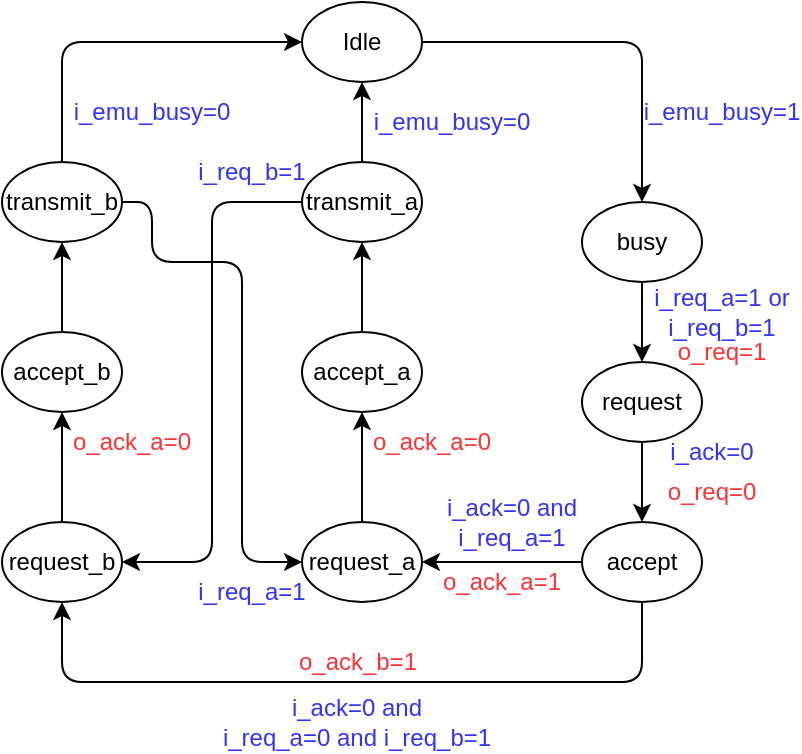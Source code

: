 <mxfile version="26.1.1">
  <diagram name="Page-1" id="Q9V57Ek4HHIVH4oYfWhC">
    <mxGraphModel dx="1364" dy="766" grid="1" gridSize="5" guides="1" tooltips="1" connect="1" arrows="1" fold="1" page="1" pageScale="1" pageWidth="850" pageHeight="1100" math="0" shadow="0">
      <root>
        <mxCell id="0" />
        <mxCell id="1" parent="0" />
        <mxCell id="jmWLBJZXI3F7ATh_jPz3-3" style="edgeStyle=orthogonalEdgeStyle;rounded=1;orthogonalLoop=1;jettySize=auto;html=1;exitX=1;exitY=0.5;exitDx=0;exitDy=0;entryX=0.5;entryY=0;entryDx=0;entryDy=0;curved=0;" parent="1" source="jmWLBJZXI3F7ATh_jPz3-1" target="jmWLBJZXI3F7ATh_jPz3-2" edge="1">
          <mxGeometry relative="1" as="geometry" />
        </mxCell>
        <mxCell id="jmWLBJZXI3F7ATh_jPz3-1" value="Idle" style="ellipse;whiteSpace=wrap;html=1;" parent="1" vertex="1">
          <mxGeometry x="200" y="60" width="60" height="40" as="geometry" />
        </mxCell>
        <mxCell id="jmWLBJZXI3F7ATh_jPz3-6" style="edgeStyle=orthogonalEdgeStyle;rounded=0;orthogonalLoop=1;jettySize=auto;html=1;exitX=0.5;exitY=1;exitDx=0;exitDy=0;entryX=0.5;entryY=0;entryDx=0;entryDy=0;" parent="1" source="jmWLBJZXI3F7ATh_jPz3-2" target="jmWLBJZXI3F7ATh_jPz3-5" edge="1">
          <mxGeometry relative="1" as="geometry" />
        </mxCell>
        <mxCell id="jmWLBJZXI3F7ATh_jPz3-2" value="busy" style="ellipse;whiteSpace=wrap;html=1;" parent="1" vertex="1">
          <mxGeometry x="340" y="160" width="60" height="40" as="geometry" />
        </mxCell>
        <mxCell id="jmWLBJZXI3F7ATh_jPz3-4" value="&lt;div&gt;&lt;span style=&quot;color: rgb(51, 51, 255);&quot;&gt;i_req_a=1 or i_req_b=1&lt;/span&gt;&lt;/div&gt;" style="text;html=1;align=center;verticalAlign=middle;whiteSpace=wrap;rounded=0;" parent="1" vertex="1">
          <mxGeometry x="375" y="200" width="70" height="30" as="geometry" />
        </mxCell>
        <mxCell id="jmWLBJZXI3F7ATh_jPz3-10" style="edgeStyle=orthogonalEdgeStyle;rounded=0;orthogonalLoop=1;jettySize=auto;html=1;exitX=0.5;exitY=1;exitDx=0;exitDy=0;entryX=0.5;entryY=0;entryDx=0;entryDy=0;" parent="1" source="jmWLBJZXI3F7ATh_jPz3-5" target="jmWLBJZXI3F7ATh_jPz3-9" edge="1">
          <mxGeometry relative="1" as="geometry" />
        </mxCell>
        <mxCell id="jmWLBJZXI3F7ATh_jPz3-5" value="request" style="ellipse;whiteSpace=wrap;html=1;" parent="1" vertex="1">
          <mxGeometry x="340" y="240" width="60" height="40" as="geometry" />
        </mxCell>
        <mxCell id="jmWLBJZXI3F7ATh_jPz3-7" value="&lt;div&gt;&lt;span style=&quot;color: rgb(51, 51, 255);&quot;&gt;i_emu_busy=1&lt;/span&gt;&lt;/div&gt;" style="text;html=1;align=center;verticalAlign=middle;whiteSpace=wrap;rounded=0;" parent="1" vertex="1">
          <mxGeometry x="375" y="100" width="70" height="30" as="geometry" />
        </mxCell>
        <mxCell id="jmWLBJZXI3F7ATh_jPz3-8" value="&lt;span style=&quot;color: rgb(255, 51, 51);&quot;&gt;o_req=1&lt;/span&gt;" style="text;html=1;align=center;verticalAlign=middle;whiteSpace=wrap;rounded=0;" parent="1" vertex="1">
          <mxGeometry x="380" y="220" width="60" height="30" as="geometry" />
        </mxCell>
        <mxCell id="jmWLBJZXI3F7ATh_jPz3-17" style="edgeStyle=orthogonalEdgeStyle;rounded=0;orthogonalLoop=1;jettySize=auto;html=1;exitX=0;exitY=0.5;exitDx=0;exitDy=0;entryX=1;entryY=0.5;entryDx=0;entryDy=0;" parent="1" source="jmWLBJZXI3F7ATh_jPz3-9" target="jmWLBJZXI3F7ATh_jPz3-13" edge="1">
          <mxGeometry relative="1" as="geometry" />
        </mxCell>
        <mxCell id="jmWLBJZXI3F7ATh_jPz3-32" style="edgeStyle=orthogonalEdgeStyle;rounded=1;orthogonalLoop=1;jettySize=auto;html=1;exitX=0.5;exitY=1;exitDx=0;exitDy=0;entryX=0.5;entryY=1;entryDx=0;entryDy=0;curved=0;" parent="1" source="jmWLBJZXI3F7ATh_jPz3-9" target="jmWLBJZXI3F7ATh_jPz3-25" edge="1">
          <mxGeometry relative="1" as="geometry">
            <Array as="points">
              <mxPoint x="370" y="400" />
              <mxPoint x="80" y="400" />
            </Array>
          </mxGeometry>
        </mxCell>
        <mxCell id="jmWLBJZXI3F7ATh_jPz3-9" value="accept" style="ellipse;whiteSpace=wrap;html=1;" parent="1" vertex="1">
          <mxGeometry x="340" y="320" width="60" height="40" as="geometry" />
        </mxCell>
        <mxCell id="jmWLBJZXI3F7ATh_jPz3-11" value="&lt;div&gt;&lt;span style=&quot;color: rgb(51, 51, 255);&quot;&gt;i_ack=0&lt;/span&gt;&lt;/div&gt;" style="text;html=1;align=center;verticalAlign=middle;whiteSpace=wrap;rounded=0;" parent="1" vertex="1">
          <mxGeometry x="370" y="270" width="70" height="30" as="geometry" />
        </mxCell>
        <mxCell id="jmWLBJZXI3F7ATh_jPz3-12" value="&lt;span style=&quot;color: rgb(255, 51, 51);&quot;&gt;o_req=0&lt;/span&gt;" style="text;html=1;align=center;verticalAlign=middle;whiteSpace=wrap;rounded=0;" parent="1" vertex="1">
          <mxGeometry x="375" y="290" width="60" height="30" as="geometry" />
        </mxCell>
        <mxCell id="jmWLBJZXI3F7ATh_jPz3-20" style="edgeStyle=orthogonalEdgeStyle;rounded=0;orthogonalLoop=1;jettySize=auto;html=1;exitX=0.5;exitY=0;exitDx=0;exitDy=0;entryX=0.5;entryY=1;entryDx=0;entryDy=0;" parent="1" source="jmWLBJZXI3F7ATh_jPz3-13" target="jmWLBJZXI3F7ATh_jPz3-14" edge="1">
          <mxGeometry relative="1" as="geometry" />
        </mxCell>
        <mxCell id="jmWLBJZXI3F7ATh_jPz3-13" value="request_a" style="ellipse;whiteSpace=wrap;html=1;" parent="1" vertex="1">
          <mxGeometry x="200" y="320" width="60" height="40" as="geometry" />
        </mxCell>
        <mxCell id="jmWLBJZXI3F7ATh_jPz3-22" style="edgeStyle=orthogonalEdgeStyle;rounded=0;orthogonalLoop=1;jettySize=auto;html=1;exitX=0.5;exitY=0;exitDx=0;exitDy=0;entryX=0.5;entryY=1;entryDx=0;entryDy=0;" parent="1" source="jmWLBJZXI3F7ATh_jPz3-14" target="jmWLBJZXI3F7ATh_jPz3-15" edge="1">
          <mxGeometry relative="1" as="geometry" />
        </mxCell>
        <mxCell id="jmWLBJZXI3F7ATh_jPz3-14" value="accept_a" style="ellipse;whiteSpace=wrap;html=1;" parent="1" vertex="1">
          <mxGeometry x="200" y="225" width="60" height="40" as="geometry" />
        </mxCell>
        <mxCell id="jmWLBJZXI3F7ATh_jPz3-34" style="edgeStyle=orthogonalEdgeStyle;rounded=0;orthogonalLoop=1;jettySize=auto;html=1;exitX=0.5;exitY=0;exitDx=0;exitDy=0;entryX=0.5;entryY=1;entryDx=0;entryDy=0;" parent="1" source="jmWLBJZXI3F7ATh_jPz3-15" target="jmWLBJZXI3F7ATh_jPz3-1" edge="1">
          <mxGeometry relative="1" as="geometry" />
        </mxCell>
        <mxCell id="jmWLBJZXI3F7ATh_jPz3-42" style="edgeStyle=orthogonalEdgeStyle;rounded=1;orthogonalLoop=1;jettySize=auto;html=1;exitX=0;exitY=0.5;exitDx=0;exitDy=0;entryX=1;entryY=0.5;entryDx=0;entryDy=0;curved=0;" parent="1" source="jmWLBJZXI3F7ATh_jPz3-15" target="jmWLBJZXI3F7ATh_jPz3-25" edge="1">
          <mxGeometry relative="1" as="geometry" />
        </mxCell>
        <mxCell id="jmWLBJZXI3F7ATh_jPz3-15" value="transmit_a" style="ellipse;whiteSpace=wrap;html=1;" parent="1" vertex="1">
          <mxGeometry x="200" y="140" width="60" height="40" as="geometry" />
        </mxCell>
        <mxCell id="jmWLBJZXI3F7ATh_jPz3-18" value="&lt;div&gt;&lt;span style=&quot;color: rgb(51, 51, 255);&quot;&gt;i_ack=0 and i_req_a=1&lt;/span&gt;&lt;/div&gt;" style="text;html=1;align=center;verticalAlign=middle;whiteSpace=wrap;rounded=0;" parent="1" vertex="1">
          <mxGeometry x="270" y="305" width="70" height="30" as="geometry" />
        </mxCell>
        <mxCell id="jmWLBJZXI3F7ATh_jPz3-19" value="&lt;span style=&quot;color: rgb(255, 51, 51);&quot;&gt;o_ack_a=1&lt;/span&gt;" style="text;html=1;align=center;verticalAlign=middle;whiteSpace=wrap;rounded=0;" parent="1" vertex="1">
          <mxGeometry x="270" y="335" width="60" height="30" as="geometry" />
        </mxCell>
        <mxCell id="jmWLBJZXI3F7ATh_jPz3-21" value="&lt;span style=&quot;color: rgb(255, 51, 51);&quot;&gt;o_ack_a=0&lt;/span&gt;" style="text;html=1;align=center;verticalAlign=middle;whiteSpace=wrap;rounded=0;" parent="1" vertex="1">
          <mxGeometry x="235" y="265" width="60" height="30" as="geometry" />
        </mxCell>
        <mxCell id="jmWLBJZXI3F7ATh_jPz3-24" style="edgeStyle=orthogonalEdgeStyle;rounded=0;orthogonalLoop=1;jettySize=auto;html=1;exitX=0.5;exitY=0;exitDx=0;exitDy=0;entryX=0.5;entryY=1;entryDx=0;entryDy=0;" parent="1" source="jmWLBJZXI3F7ATh_jPz3-25" target="jmWLBJZXI3F7ATh_jPz3-27" edge="1">
          <mxGeometry relative="1" as="geometry" />
        </mxCell>
        <mxCell id="jmWLBJZXI3F7ATh_jPz3-25" value="request_b" style="ellipse;whiteSpace=wrap;html=1;" parent="1" vertex="1">
          <mxGeometry x="50" y="320" width="60" height="40" as="geometry" />
        </mxCell>
        <mxCell id="jmWLBJZXI3F7ATh_jPz3-26" style="edgeStyle=orthogonalEdgeStyle;rounded=0;orthogonalLoop=1;jettySize=auto;html=1;exitX=0.5;exitY=0;exitDx=0;exitDy=0;entryX=0.5;entryY=1;entryDx=0;entryDy=0;" parent="1" source="jmWLBJZXI3F7ATh_jPz3-27" target="jmWLBJZXI3F7ATh_jPz3-28" edge="1">
          <mxGeometry relative="1" as="geometry" />
        </mxCell>
        <mxCell id="jmWLBJZXI3F7ATh_jPz3-27" value="accept_b" style="ellipse;whiteSpace=wrap;html=1;" parent="1" vertex="1">
          <mxGeometry x="50" y="225" width="60" height="40" as="geometry" />
        </mxCell>
        <mxCell id="jmWLBJZXI3F7ATh_jPz3-36" style="edgeStyle=orthogonalEdgeStyle;rounded=1;orthogonalLoop=1;jettySize=auto;html=1;exitX=0.5;exitY=0;exitDx=0;exitDy=0;entryX=0;entryY=0.5;entryDx=0;entryDy=0;curved=0;" parent="1" source="jmWLBJZXI3F7ATh_jPz3-28" target="jmWLBJZXI3F7ATh_jPz3-1" edge="1">
          <mxGeometry relative="1" as="geometry" />
        </mxCell>
        <mxCell id="jmWLBJZXI3F7ATh_jPz3-44" style="edgeStyle=orthogonalEdgeStyle;rounded=1;orthogonalLoop=1;jettySize=auto;html=1;exitX=1;exitY=0.5;exitDx=0;exitDy=0;entryX=0;entryY=0.5;entryDx=0;entryDy=0;curved=0;" parent="1" source="jmWLBJZXI3F7ATh_jPz3-28" target="jmWLBJZXI3F7ATh_jPz3-13" edge="1">
          <mxGeometry relative="1" as="geometry">
            <Array as="points">
              <mxPoint x="125" y="160" />
              <mxPoint x="125" y="190" />
              <mxPoint x="170" y="190" />
              <mxPoint x="170" y="340" />
            </Array>
          </mxGeometry>
        </mxCell>
        <mxCell id="jmWLBJZXI3F7ATh_jPz3-28" value="transmit_b" style="ellipse;whiteSpace=wrap;html=1;" parent="1" vertex="1">
          <mxGeometry x="50" y="140" width="60" height="40" as="geometry" />
        </mxCell>
        <mxCell id="jmWLBJZXI3F7ATh_jPz3-30" value="&lt;span style=&quot;color: rgb(255, 51, 51);&quot;&gt;o_ack_a=0&lt;/span&gt;" style="text;html=1;align=center;verticalAlign=middle;whiteSpace=wrap;rounded=0;" parent="1" vertex="1">
          <mxGeometry x="85" y="265" width="60" height="30" as="geometry" />
        </mxCell>
        <mxCell id="jmWLBJZXI3F7ATh_jPz3-33" value="&lt;div&gt;&lt;span style=&quot;color: rgb(51, 51, 255);&quot;&gt;i_ack=0 and&lt;/span&gt;&lt;/div&gt;&lt;div&gt;&lt;span style=&quot;color: rgb(51, 51, 255);&quot;&gt;i_req_a=0 and i_req_b=1&lt;/span&gt;&lt;/div&gt;" style="text;html=1;align=center;verticalAlign=middle;whiteSpace=wrap;rounded=0;" parent="1" vertex="1">
          <mxGeometry x="150" y="405" width="155" height="30" as="geometry" />
        </mxCell>
        <mxCell id="jmWLBJZXI3F7ATh_jPz3-35" value="&lt;div&gt;&lt;span style=&quot;color: rgb(51, 51, 255);&quot;&gt;i_emu_busy=0&lt;/span&gt;&lt;/div&gt;" style="text;html=1;align=center;verticalAlign=middle;whiteSpace=wrap;rounded=0;" parent="1" vertex="1">
          <mxGeometry x="240" y="105" width="70" height="30" as="geometry" />
        </mxCell>
        <mxCell id="jmWLBJZXI3F7ATh_jPz3-37" value="&lt;div&gt;&lt;span style=&quot;color: rgb(51, 51, 255);&quot;&gt;i_emu_busy=0&lt;/span&gt;&lt;/div&gt;" style="text;html=1;align=center;verticalAlign=middle;whiteSpace=wrap;rounded=0;" parent="1" vertex="1">
          <mxGeometry x="90" y="100" width="70" height="30" as="geometry" />
        </mxCell>
        <mxCell id="jmWLBJZXI3F7ATh_jPz3-38" value="&lt;span style=&quot;color: rgb(255, 51, 51);&quot;&gt;o_ack_b=1&lt;/span&gt;" style="text;html=1;align=center;verticalAlign=middle;whiteSpace=wrap;rounded=0;" parent="1" vertex="1">
          <mxGeometry x="197.5" y="375" width="60" height="30" as="geometry" />
        </mxCell>
        <mxCell id="jmWLBJZXI3F7ATh_jPz3-43" value="&lt;div&gt;&lt;span style=&quot;color: rgb(51, 51, 255);&quot;&gt;i_req_b=1&lt;/span&gt;&lt;/div&gt;" style="text;html=1;align=center;verticalAlign=middle;whiteSpace=wrap;rounded=0;" parent="1" vertex="1">
          <mxGeometry x="140" y="130" width="70" height="30" as="geometry" />
        </mxCell>
        <mxCell id="jmWLBJZXI3F7ATh_jPz3-46" value="&lt;div&gt;&lt;span style=&quot;color: rgb(51, 51, 255);&quot;&gt;i_req_a=1&lt;/span&gt;&lt;/div&gt;" style="text;html=1;align=center;verticalAlign=middle;whiteSpace=wrap;rounded=0;" parent="1" vertex="1">
          <mxGeometry x="140" y="340" width="70" height="30" as="geometry" />
        </mxCell>
      </root>
    </mxGraphModel>
  </diagram>
</mxfile>
